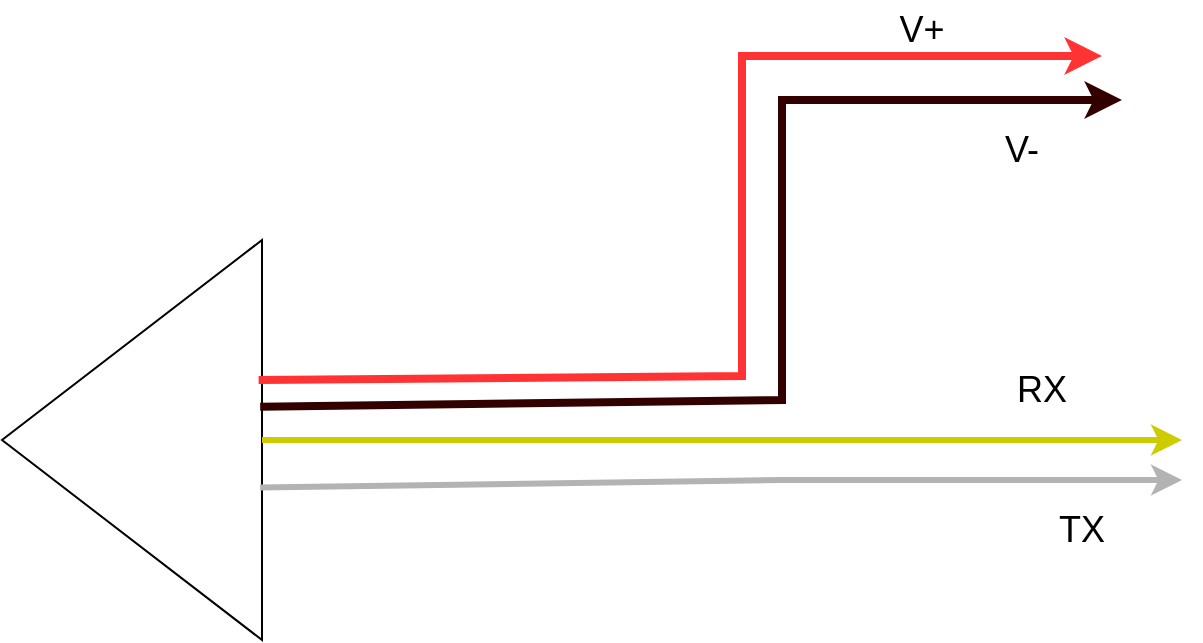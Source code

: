 <mxfile version="27.1.6">
  <diagram name="Page-1" id="3CV-syrtmnGgcGUtcbxZ">
    <mxGraphModel dx="1097" dy="698" grid="1" gridSize="10" guides="1" tooltips="1" connect="1" arrows="1" fold="1" page="1" pageScale="1" pageWidth="1600" pageHeight="900" math="0" shadow="0">
      <root>
        <mxCell id="0" />
        <mxCell id="1" parent="0" />
        <mxCell id="vXQ96M-JIcB51RonOeTq-1" value="" style="triangle;whiteSpace=wrap;html=1;rotation=-180;" vertex="1" parent="1">
          <mxGeometry x="160" y="280" width="130" height="200" as="geometry" />
        </mxCell>
        <mxCell id="vXQ96M-JIcB51RonOeTq-2" value="" style="endArrow=classic;html=1;rounded=0;exitX=0.013;exitY=0.65;exitDx=0;exitDy=0;strokeColor=#FF3333;strokeWidth=4;exitPerimeter=0;" edge="1" parent="1" source="vXQ96M-JIcB51RonOeTq-1">
          <mxGeometry width="50" height="50" relative="1" as="geometry">
            <mxPoint x="300" y="348" as="sourcePoint" />
            <mxPoint x="710" y="188" as="targetPoint" />
            <Array as="points">
              <mxPoint x="530" y="348" />
              <mxPoint x="530" y="188" />
            </Array>
          </mxGeometry>
        </mxCell>
        <mxCell id="vXQ96M-JIcB51RonOeTq-4" value="&lt;font style=&quot;font-size: 18px;&quot;&gt;V+&lt;/font&gt;" style="text;html=1;align=center;verticalAlign=middle;whiteSpace=wrap;rounded=0;" vertex="1" parent="1">
          <mxGeometry x="590" y="160" width="60" height="30" as="geometry" />
        </mxCell>
        <mxCell id="vXQ96M-JIcB51RonOeTq-5" value="" style="endArrow=classic;html=1;rounded=0;exitX=0.007;exitY=0.583;exitDx=0;exitDy=0;strokeColor=#330000;strokeWidth=4;exitPerimeter=0;" edge="1" parent="1" source="vXQ96M-JIcB51RonOeTq-1">
          <mxGeometry width="50" height="50" relative="1" as="geometry">
            <mxPoint x="310" y="370" as="sourcePoint" />
            <mxPoint x="720" y="210" as="targetPoint" />
            <Array as="points">
              <mxPoint x="550" y="360" />
              <mxPoint x="550" y="210" />
            </Array>
          </mxGeometry>
        </mxCell>
        <mxCell id="vXQ96M-JIcB51RonOeTq-6" value="&lt;font style=&quot;font-size: 18px;&quot;&gt;V-&lt;/font&gt;" style="text;html=1;align=center;verticalAlign=middle;whiteSpace=wrap;rounded=0;" vertex="1" parent="1">
          <mxGeometry x="640" y="220" width="60" height="30" as="geometry" />
        </mxCell>
        <mxCell id="vXQ96M-JIcB51RonOeTq-9" value="" style="endArrow=classic;html=1;rounded=0;exitX=0;exitY=0.5;exitDx=0;exitDy=0;strokeWidth=3;strokeColor=#CCCC00;" edge="1" parent="1" source="vXQ96M-JIcB51RonOeTq-1">
          <mxGeometry width="50" height="50" relative="1" as="geometry">
            <mxPoint x="670" y="360" as="sourcePoint" />
            <mxPoint x="750" y="380" as="targetPoint" />
            <Array as="points">
              <mxPoint x="550" y="380" />
            </Array>
          </mxGeometry>
        </mxCell>
        <mxCell id="vXQ96M-JIcB51RonOeTq-10" value="" style="endArrow=classic;html=1;rounded=0;exitX=0.007;exitY=0.381;exitDx=0;exitDy=0;strokeWidth=3;strokeColor=#B3B3B3;exitPerimeter=0;" edge="1" parent="1" source="vXQ96M-JIcB51RonOeTq-1">
          <mxGeometry width="50" height="50" relative="1" as="geometry">
            <mxPoint x="300" y="400" as="sourcePoint" />
            <mxPoint x="750" y="400" as="targetPoint" />
            <Array as="points">
              <mxPoint x="550" y="400" />
            </Array>
          </mxGeometry>
        </mxCell>
        <mxCell id="vXQ96M-JIcB51RonOeTq-11" value="&lt;font style=&quot;font-size: 18px;&quot;&gt;RX&lt;/font&gt;" style="text;html=1;align=center;verticalAlign=middle;whiteSpace=wrap;rounded=0;" vertex="1" parent="1">
          <mxGeometry x="650" y="340" width="60" height="30" as="geometry" />
        </mxCell>
        <mxCell id="vXQ96M-JIcB51RonOeTq-12" value="&lt;span style=&quot;font-size: 18px;&quot;&gt;TX&lt;/span&gt;" style="text;html=1;align=center;verticalAlign=middle;whiteSpace=wrap;rounded=0;" vertex="1" parent="1">
          <mxGeometry x="670" y="410" width="60" height="30" as="geometry" />
        </mxCell>
      </root>
    </mxGraphModel>
  </diagram>
</mxfile>
